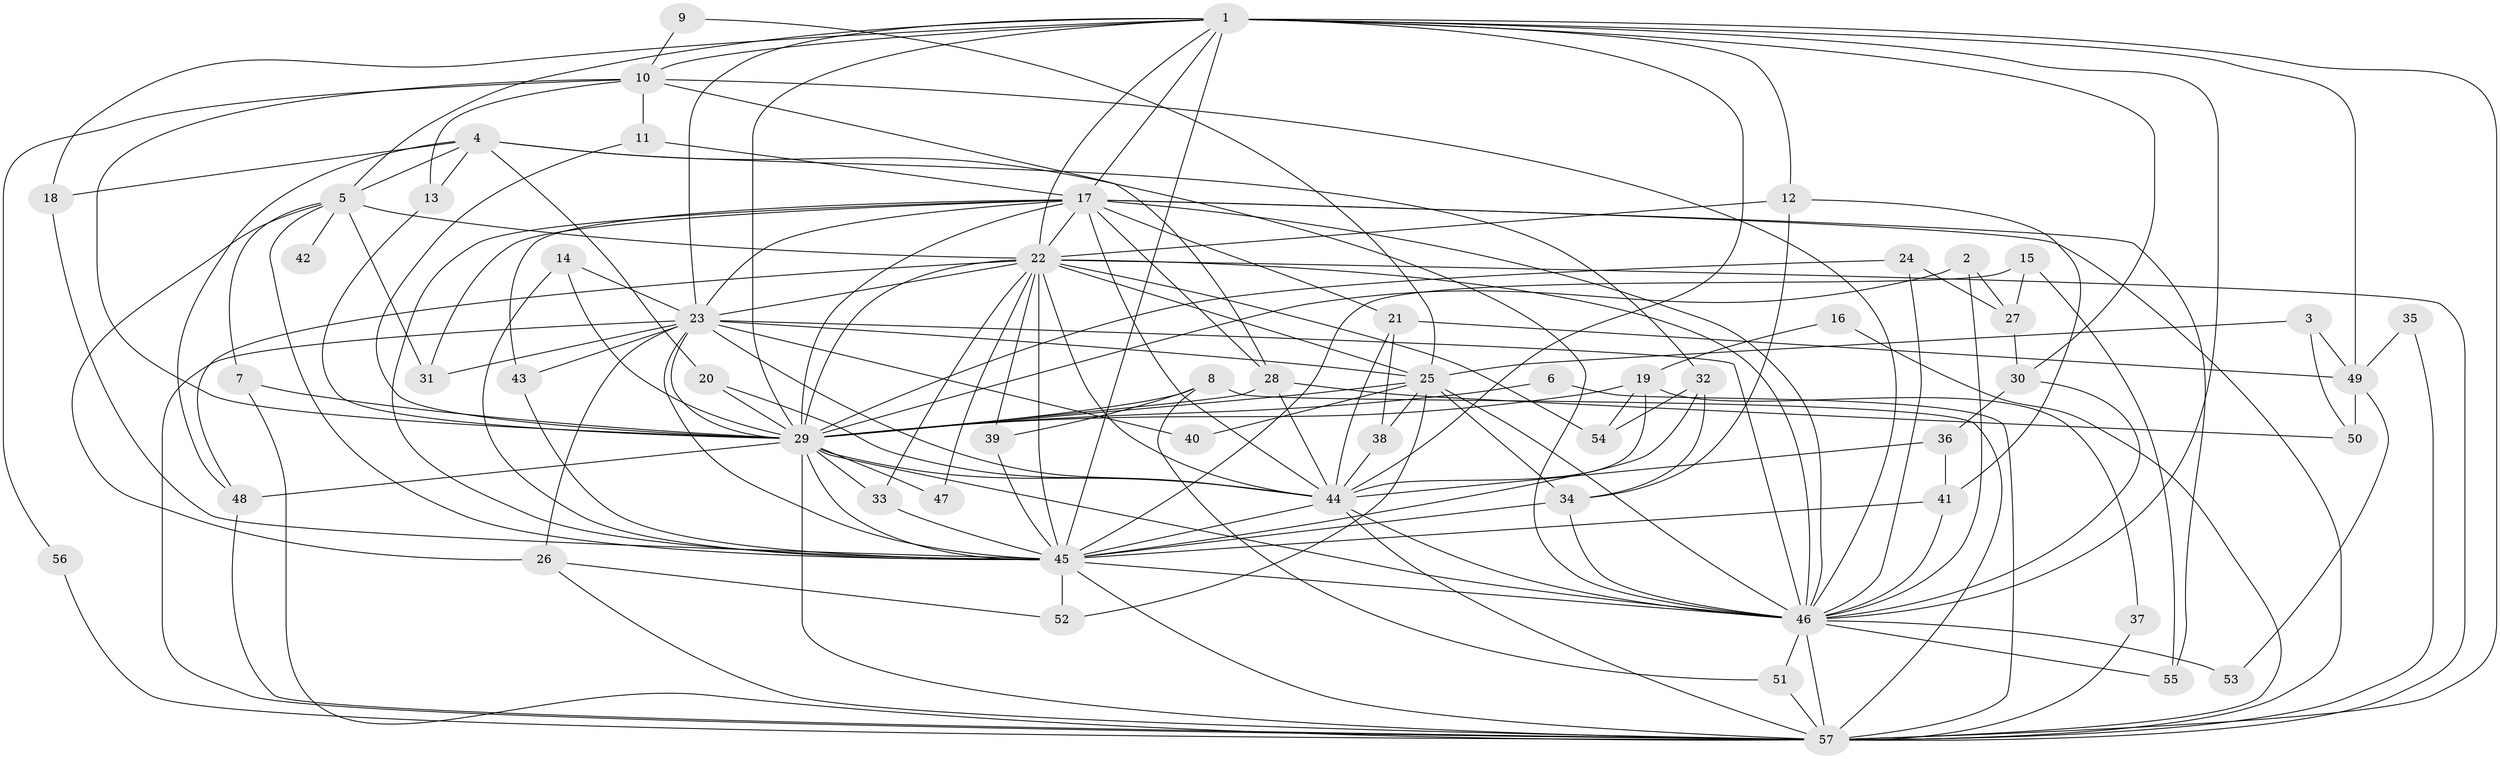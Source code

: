 // original degree distribution, {21: 0.008849557522123894, 28: 0.017699115044247787, 18: 0.02654867256637168, 20: 0.008849557522123894, 29: 0.008849557522123894, 12: 0.017699115044247787, 14: 0.008849557522123894, 9: 0.017699115044247787, 6: 0.017699115044247787, 3: 0.20353982300884957, 2: 0.5398230088495575, 4: 0.07964601769911504, 5: 0.035398230088495575, 7: 0.008849557522123894}
// Generated by graph-tools (version 1.1) at 2025/01/03/09/25 03:01:37]
// undirected, 57 vertices, 162 edges
graph export_dot {
graph [start="1"]
  node [color=gray90,style=filled];
  1;
  2;
  3;
  4;
  5;
  6;
  7;
  8;
  9;
  10;
  11;
  12;
  13;
  14;
  15;
  16;
  17;
  18;
  19;
  20;
  21;
  22;
  23;
  24;
  25;
  26;
  27;
  28;
  29;
  30;
  31;
  32;
  33;
  34;
  35;
  36;
  37;
  38;
  39;
  40;
  41;
  42;
  43;
  44;
  45;
  46;
  47;
  48;
  49;
  50;
  51;
  52;
  53;
  54;
  55;
  56;
  57;
  1 -- 5 [weight=1.0];
  1 -- 10 [weight=1.0];
  1 -- 12 [weight=1.0];
  1 -- 17 [weight=2.0];
  1 -- 18 [weight=1.0];
  1 -- 22 [weight=2.0];
  1 -- 23 [weight=2.0];
  1 -- 29 [weight=2.0];
  1 -- 30 [weight=1.0];
  1 -- 44 [weight=2.0];
  1 -- 45 [weight=2.0];
  1 -- 46 [weight=2.0];
  1 -- 49 [weight=2.0];
  1 -- 57 [weight=3.0];
  2 -- 27 [weight=1.0];
  2 -- 29 [weight=1.0];
  2 -- 46 [weight=1.0];
  3 -- 25 [weight=1.0];
  3 -- 49 [weight=1.0];
  3 -- 50 [weight=1.0];
  4 -- 5 [weight=1.0];
  4 -- 13 [weight=1.0];
  4 -- 18 [weight=1.0];
  4 -- 20 [weight=1.0];
  4 -- 32 [weight=1.0];
  4 -- 46 [weight=1.0];
  4 -- 48 [weight=1.0];
  5 -- 7 [weight=1.0];
  5 -- 22 [weight=1.0];
  5 -- 26 [weight=1.0];
  5 -- 31 [weight=1.0];
  5 -- 42 [weight=1.0];
  5 -- 45 [weight=1.0];
  6 -- 29 [weight=1.0];
  6 -- 57 [weight=1.0];
  7 -- 29 [weight=1.0];
  7 -- 57 [weight=1.0];
  8 -- 29 [weight=1.0];
  8 -- 39 [weight=1.0];
  8 -- 51 [weight=1.0];
  8 -- 57 [weight=1.0];
  9 -- 10 [weight=1.0];
  9 -- 25 [weight=1.0];
  10 -- 11 [weight=1.0];
  10 -- 13 [weight=1.0];
  10 -- 28 [weight=1.0];
  10 -- 29 [weight=1.0];
  10 -- 46 [weight=2.0];
  10 -- 56 [weight=1.0];
  11 -- 17 [weight=1.0];
  11 -- 29 [weight=1.0];
  12 -- 22 [weight=1.0];
  12 -- 34 [weight=1.0];
  12 -- 41 [weight=1.0];
  13 -- 29 [weight=1.0];
  14 -- 23 [weight=1.0];
  14 -- 29 [weight=1.0];
  14 -- 45 [weight=1.0];
  15 -- 27 [weight=1.0];
  15 -- 45 [weight=1.0];
  15 -- 55 [weight=1.0];
  16 -- 19 [weight=1.0];
  16 -- 57 [weight=1.0];
  17 -- 21 [weight=1.0];
  17 -- 22 [weight=1.0];
  17 -- 23 [weight=2.0];
  17 -- 28 [weight=1.0];
  17 -- 29 [weight=2.0];
  17 -- 31 [weight=1.0];
  17 -- 43 [weight=1.0];
  17 -- 44 [weight=1.0];
  17 -- 45 [weight=1.0];
  17 -- 46 [weight=2.0];
  17 -- 55 [weight=1.0];
  17 -- 57 [weight=1.0];
  18 -- 45 [weight=1.0];
  19 -- 29 [weight=1.0];
  19 -- 37 [weight=1.0];
  19 -- 44 [weight=2.0];
  19 -- 54 [weight=1.0];
  20 -- 29 [weight=1.0];
  20 -- 44 [weight=1.0];
  21 -- 38 [weight=1.0];
  21 -- 44 [weight=1.0];
  21 -- 49 [weight=1.0];
  22 -- 23 [weight=2.0];
  22 -- 25 [weight=1.0];
  22 -- 29 [weight=1.0];
  22 -- 33 [weight=1.0];
  22 -- 39 [weight=1.0];
  22 -- 44 [weight=1.0];
  22 -- 45 [weight=2.0];
  22 -- 46 [weight=2.0];
  22 -- 47 [weight=1.0];
  22 -- 48 [weight=1.0];
  22 -- 54 [weight=1.0];
  22 -- 57 [weight=1.0];
  23 -- 25 [weight=1.0];
  23 -- 26 [weight=1.0];
  23 -- 29 [weight=1.0];
  23 -- 31 [weight=1.0];
  23 -- 40 [weight=1.0];
  23 -- 43 [weight=1.0];
  23 -- 44 [weight=1.0];
  23 -- 45 [weight=1.0];
  23 -- 46 [weight=2.0];
  23 -- 57 [weight=1.0];
  24 -- 27 [weight=1.0];
  24 -- 29 [weight=1.0];
  24 -- 46 [weight=1.0];
  25 -- 29 [weight=1.0];
  25 -- 34 [weight=1.0];
  25 -- 38 [weight=1.0];
  25 -- 40 [weight=2.0];
  25 -- 46 [weight=1.0];
  25 -- 52 [weight=1.0];
  26 -- 52 [weight=1.0];
  26 -- 57 [weight=1.0];
  27 -- 30 [weight=2.0];
  28 -- 29 [weight=1.0];
  28 -- 44 [weight=1.0];
  28 -- 50 [weight=1.0];
  29 -- 33 [weight=1.0];
  29 -- 44 [weight=1.0];
  29 -- 45 [weight=3.0];
  29 -- 46 [weight=1.0];
  29 -- 47 [weight=1.0];
  29 -- 48 [weight=1.0];
  29 -- 57 [weight=2.0];
  30 -- 36 [weight=1.0];
  30 -- 46 [weight=1.0];
  32 -- 34 [weight=1.0];
  32 -- 45 [weight=1.0];
  32 -- 54 [weight=1.0];
  33 -- 45 [weight=1.0];
  34 -- 45 [weight=2.0];
  34 -- 46 [weight=1.0];
  35 -- 49 [weight=1.0];
  35 -- 57 [weight=1.0];
  36 -- 41 [weight=1.0];
  36 -- 44 [weight=1.0];
  37 -- 57 [weight=1.0];
  38 -- 44 [weight=1.0];
  39 -- 45 [weight=1.0];
  41 -- 45 [weight=1.0];
  41 -- 46 [weight=1.0];
  43 -- 45 [weight=1.0];
  44 -- 45 [weight=2.0];
  44 -- 46 [weight=2.0];
  44 -- 57 [weight=1.0];
  45 -- 46 [weight=3.0];
  45 -- 52 [weight=1.0];
  45 -- 57 [weight=1.0];
  46 -- 51 [weight=1.0];
  46 -- 53 [weight=1.0];
  46 -- 55 [weight=1.0];
  46 -- 57 [weight=1.0];
  48 -- 57 [weight=1.0];
  49 -- 50 [weight=1.0];
  49 -- 53 [weight=1.0];
  51 -- 57 [weight=1.0];
  56 -- 57 [weight=1.0];
}
